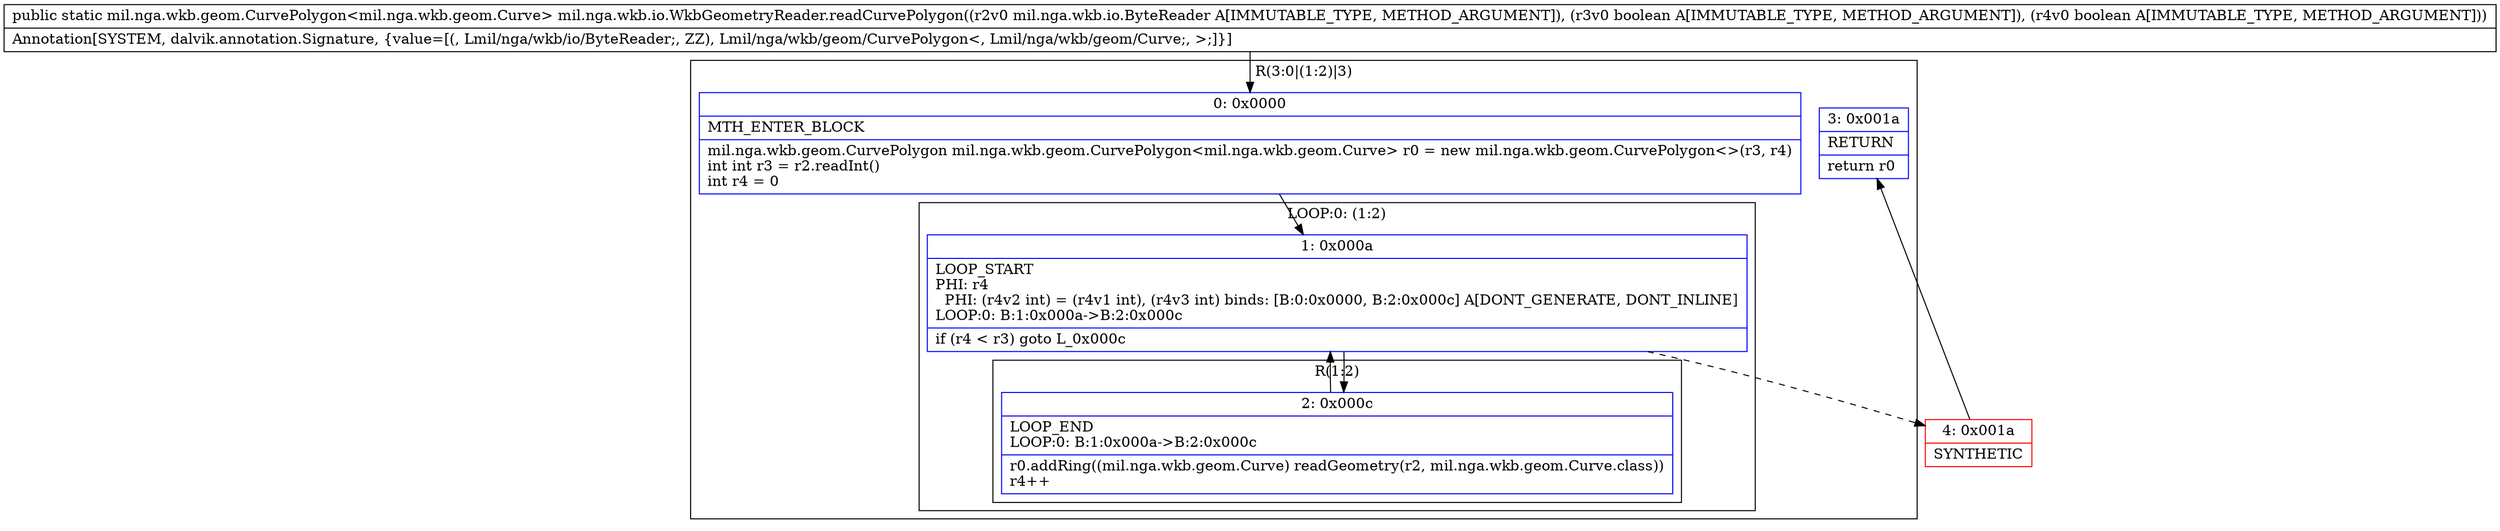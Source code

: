 digraph "CFG formil.nga.wkb.io.WkbGeometryReader.readCurvePolygon(Lmil\/nga\/wkb\/io\/ByteReader;ZZ)Lmil\/nga\/wkb\/geom\/CurvePolygon;" {
subgraph cluster_Region_1097407938 {
label = "R(3:0|(1:2)|3)";
node [shape=record,color=blue];
Node_0 [shape=record,label="{0\:\ 0x0000|MTH_ENTER_BLOCK\l|mil.nga.wkb.geom.CurvePolygon mil.nga.wkb.geom.CurvePolygon\<mil.nga.wkb.geom.Curve\> r0 = new mil.nga.wkb.geom.CurvePolygon\<\>(r3, r4)\lint int r3 = r2.readInt()\lint r4 = 0\l}"];
subgraph cluster_LoopRegion_1861219773 {
label = "LOOP:0: (1:2)";
node [shape=record,color=blue];
Node_1 [shape=record,label="{1\:\ 0x000a|LOOP_START\lPHI: r4 \l  PHI: (r4v2 int) = (r4v1 int), (r4v3 int) binds: [B:0:0x0000, B:2:0x000c] A[DONT_GENERATE, DONT_INLINE]\lLOOP:0: B:1:0x000a\-\>B:2:0x000c\l|if (r4 \< r3) goto L_0x000c\l}"];
subgraph cluster_Region_1375385678 {
label = "R(1:2)";
node [shape=record,color=blue];
Node_2 [shape=record,label="{2\:\ 0x000c|LOOP_END\lLOOP:0: B:1:0x000a\-\>B:2:0x000c\l|r0.addRing((mil.nga.wkb.geom.Curve) readGeometry(r2, mil.nga.wkb.geom.Curve.class))\lr4++\l}"];
}
}
Node_3 [shape=record,label="{3\:\ 0x001a|RETURN\l|return r0\l}"];
}
Node_4 [shape=record,color=red,label="{4\:\ 0x001a|SYNTHETIC\l}"];
MethodNode[shape=record,label="{public static mil.nga.wkb.geom.CurvePolygon\<mil.nga.wkb.geom.Curve\> mil.nga.wkb.io.WkbGeometryReader.readCurvePolygon((r2v0 mil.nga.wkb.io.ByteReader A[IMMUTABLE_TYPE, METHOD_ARGUMENT]), (r3v0 boolean A[IMMUTABLE_TYPE, METHOD_ARGUMENT]), (r4v0 boolean A[IMMUTABLE_TYPE, METHOD_ARGUMENT]))  | Annotation[SYSTEM, dalvik.annotation.Signature, \{value=[(, Lmil\/nga\/wkb\/io\/ByteReader;, ZZ), Lmil\/nga\/wkb\/geom\/CurvePolygon\<, Lmil\/nga\/wkb\/geom\/Curve;, \>;]\}]\l}"];
MethodNode -> Node_0;
Node_0 -> Node_1;
Node_1 -> Node_2;
Node_1 -> Node_4[style=dashed];
Node_2 -> Node_1;
Node_4 -> Node_3;
}

